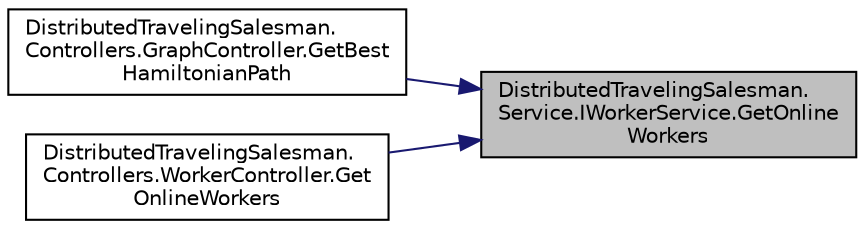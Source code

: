 digraph "DistributedTravelingSalesman.Service.IWorkerService.GetOnlineWorkers"
{
 // INTERACTIVE_SVG=YES
 // LATEX_PDF_SIZE
  edge [fontname="Helvetica",fontsize="10",labelfontname="Helvetica",labelfontsize="10"];
  node [fontname="Helvetica",fontsize="10",shape=record];
  rankdir="RL";
  Node1 [label="DistributedTravelingSalesman.\lService.IWorkerService.GetOnline\lWorkers",height=0.2,width=0.4,color="black", fillcolor="grey75", style="filled", fontcolor="black",tooltip=" "];
  Node1 -> Node2 [dir="back",color="midnightblue",fontsize="10",style="solid",fontname="Helvetica"];
  Node2 [label="DistributedTravelingSalesman.\lControllers.GraphController.GetBest\lHamiltonianPath",height=0.2,width=0.4,color="black", fillcolor="white", style="filled",URL="$class_distributed_traveling_salesman_1_1_controllers_1_1_graph_controller.html#a3961aba6fa8330a25f55fe41afe58d09",tooltip=" "];
  Node1 -> Node3 [dir="back",color="midnightblue",fontsize="10",style="solid",fontname="Helvetica"];
  Node3 [label="DistributedTravelingSalesman.\lControllers.WorkerController.Get\lOnlineWorkers",height=0.2,width=0.4,color="black", fillcolor="white", style="filled",URL="$class_distributed_traveling_salesman_1_1_controllers_1_1_worker_controller.html#ae1258a1e74838295cf9f812bbbe470d4",tooltip=" "];
}
